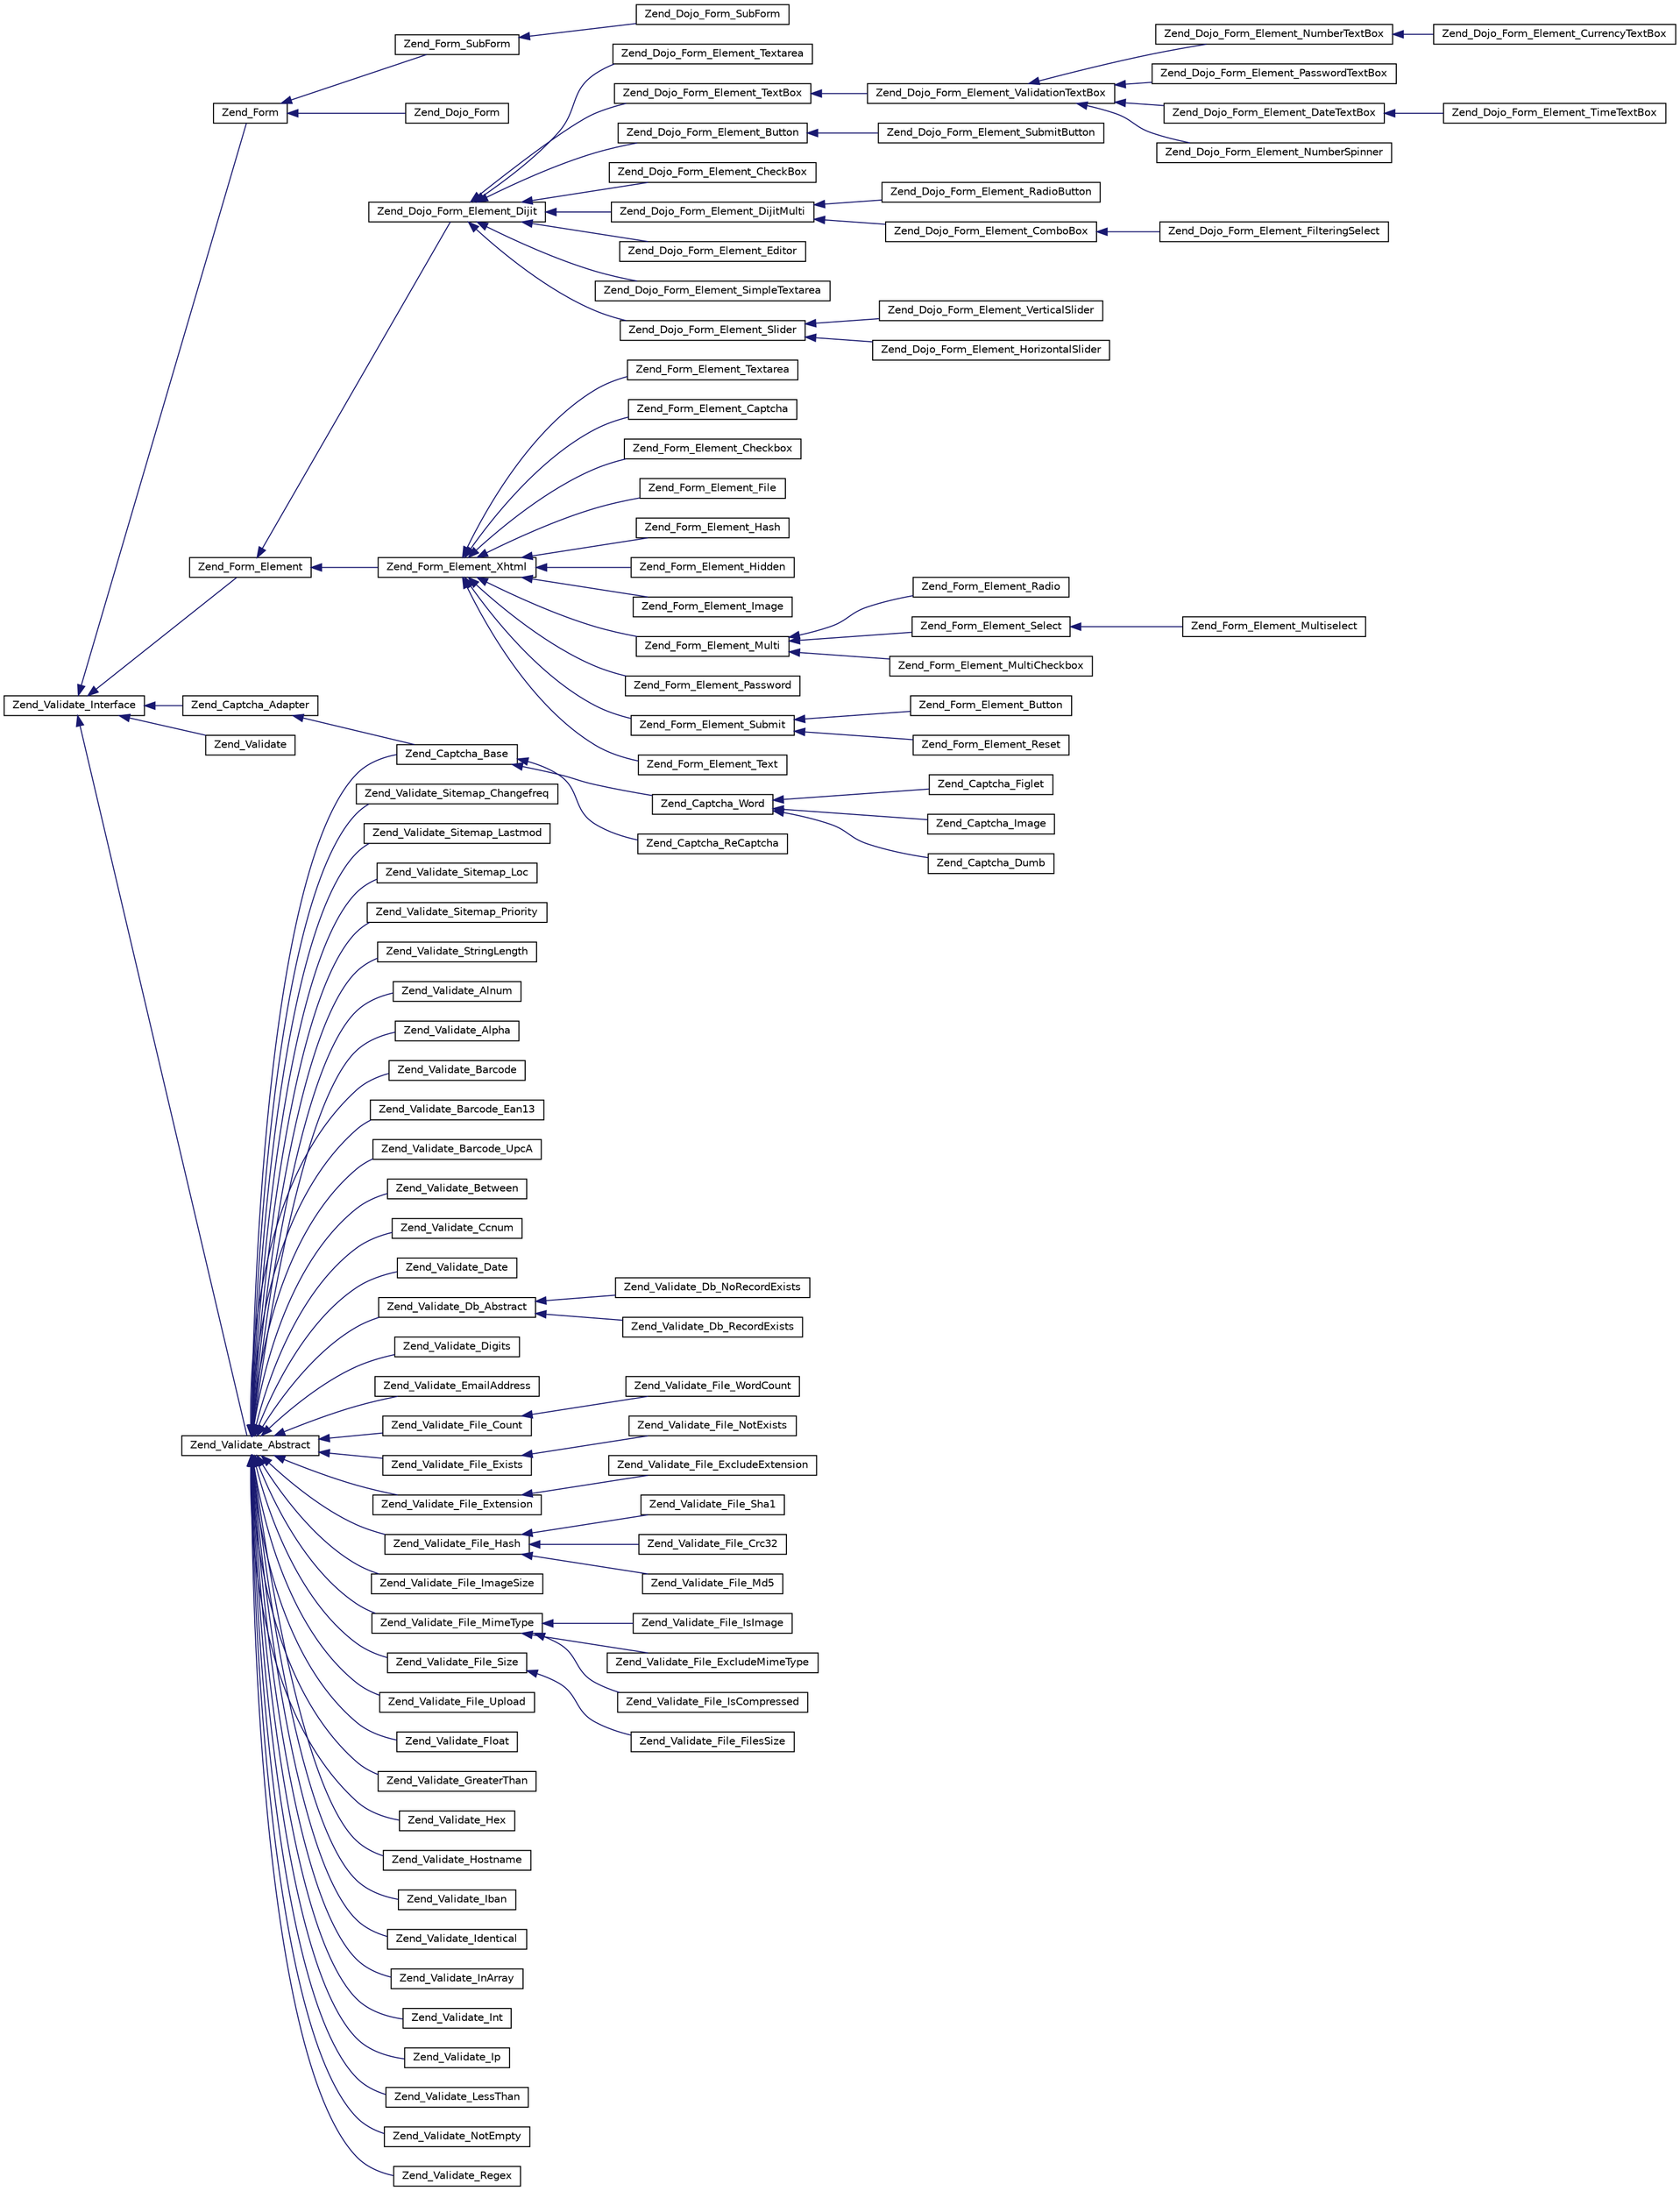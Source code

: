 digraph G
{
  edge [fontname="Helvetica",fontsize="10",labelfontname="Helvetica",labelfontsize="10"];
  node [fontname="Helvetica",fontsize="10",shape=record];
  rankdir="LR";
  Node1 [label="Zend_Validate_Interface",height=0.2,width=0.4,color="black", fillcolor="white", style="filled",URL="$interface_zend___validate___interface.html"];
  Node1 -> Node2 [dir="back",color="midnightblue",fontsize="10",style="solid",fontname="Helvetica"];
  Node2 [label="Zend_Captcha_Adapter",height=0.2,width=0.4,color="black", fillcolor="white", style="filled",URL="$interface_zend___captcha___adapter.html"];
  Node2 -> Node3 [dir="back",color="midnightblue",fontsize="10",style="solid",fontname="Helvetica"];
  Node3 [label="Zend_Captcha_Base",height=0.2,width=0.4,color="black", fillcolor="white", style="filled",URL="$class_zend___captcha___base.html"];
  Node3 -> Node4 [dir="back",color="midnightblue",fontsize="10",style="solid",fontname="Helvetica"];
  Node4 [label="Zend_Captcha_ReCaptcha",height=0.2,width=0.4,color="black", fillcolor="white", style="filled",URL="$class_zend___captcha___re_captcha.html"];
  Node3 -> Node5 [dir="back",color="midnightblue",fontsize="10",style="solid",fontname="Helvetica"];
  Node5 [label="Zend_Captcha_Word",height=0.2,width=0.4,color="black", fillcolor="white", style="filled",URL="$class_zend___captcha___word.html"];
  Node5 -> Node6 [dir="back",color="midnightblue",fontsize="10",style="solid",fontname="Helvetica"];
  Node6 [label="Zend_Captcha_Dumb",height=0.2,width=0.4,color="black", fillcolor="white", style="filled",URL="$class_zend___captcha___dumb.html"];
  Node5 -> Node7 [dir="back",color="midnightblue",fontsize="10",style="solid",fontname="Helvetica"];
  Node7 [label="Zend_Captcha_Figlet",height=0.2,width=0.4,color="black", fillcolor="white", style="filled",URL="$class_zend___captcha___figlet.html"];
  Node5 -> Node8 [dir="back",color="midnightblue",fontsize="10",style="solid",fontname="Helvetica"];
  Node8 [label="Zend_Captcha_Image",height=0.2,width=0.4,color="black", fillcolor="white", style="filled",URL="$class_zend___captcha___image.html"];
  Node1 -> Node9 [dir="back",color="midnightblue",fontsize="10",style="solid",fontname="Helvetica"];
  Node9 [label="Zend_Form",height=0.2,width=0.4,color="black", fillcolor="white", style="filled",URL="$class_zend___form.html"];
  Node9 -> Node10 [dir="back",color="midnightblue",fontsize="10",style="solid",fontname="Helvetica"];
  Node10 [label="Zend_Dojo_Form",height=0.2,width=0.4,color="black", fillcolor="white", style="filled",URL="$class_zend___dojo___form.html"];
  Node9 -> Node11 [dir="back",color="midnightblue",fontsize="10",style="solid",fontname="Helvetica"];
  Node11 [label="Zend_Form_SubForm",height=0.2,width=0.4,color="black", fillcolor="white", style="filled",URL="$class_zend___form___sub_form.html"];
  Node11 -> Node12 [dir="back",color="midnightblue",fontsize="10",style="solid",fontname="Helvetica"];
  Node12 [label="Zend_Dojo_Form_SubForm",height=0.2,width=0.4,color="black", fillcolor="white", style="filled",URL="$class_zend___dojo___form___sub_form.html"];
  Node1 -> Node13 [dir="back",color="midnightblue",fontsize="10",style="solid",fontname="Helvetica"];
  Node13 [label="Zend_Form_Element",height=0.2,width=0.4,color="black", fillcolor="white", style="filled",URL="$class_zend___form___element.html"];
  Node13 -> Node14 [dir="back",color="midnightblue",fontsize="10",style="solid",fontname="Helvetica"];
  Node14 [label="Zend_Dojo_Form_Element_Dijit",height=0.2,width=0.4,color="black", fillcolor="white", style="filled",URL="$class_zend___dojo___form___element___dijit.html"];
  Node14 -> Node15 [dir="back",color="midnightblue",fontsize="10",style="solid",fontname="Helvetica"];
  Node15 [label="Zend_Dojo_Form_Element_Button",height=0.2,width=0.4,color="black", fillcolor="white", style="filled",URL="$class_zend___dojo___form___element___button.html"];
  Node15 -> Node16 [dir="back",color="midnightblue",fontsize="10",style="solid",fontname="Helvetica"];
  Node16 [label="Zend_Dojo_Form_Element_SubmitButton",height=0.2,width=0.4,color="black", fillcolor="white", style="filled",URL="$class_zend___dojo___form___element___submit_button.html"];
  Node14 -> Node17 [dir="back",color="midnightblue",fontsize="10",style="solid",fontname="Helvetica"];
  Node17 [label="Zend_Dojo_Form_Element_CheckBox",height=0.2,width=0.4,color="black", fillcolor="white", style="filled",URL="$class_zend___dojo___form___element___check_box.html"];
  Node14 -> Node18 [dir="back",color="midnightblue",fontsize="10",style="solid",fontname="Helvetica"];
  Node18 [label="Zend_Dojo_Form_Element_DijitMulti",height=0.2,width=0.4,color="black", fillcolor="white", style="filled",URL="$class_zend___dojo___form___element___dijit_multi.html"];
  Node18 -> Node19 [dir="back",color="midnightblue",fontsize="10",style="solid",fontname="Helvetica"];
  Node19 [label="Zend_Dojo_Form_Element_ComboBox",height=0.2,width=0.4,color="black", fillcolor="white", style="filled",URL="$class_zend___dojo___form___element___combo_box.html"];
  Node19 -> Node20 [dir="back",color="midnightblue",fontsize="10",style="solid",fontname="Helvetica"];
  Node20 [label="Zend_Dojo_Form_Element_FilteringSelect",height=0.2,width=0.4,color="black", fillcolor="white", style="filled",URL="$class_zend___dojo___form___element___filtering_select.html"];
  Node18 -> Node21 [dir="back",color="midnightblue",fontsize="10",style="solid",fontname="Helvetica"];
  Node21 [label="Zend_Dojo_Form_Element_RadioButton",height=0.2,width=0.4,color="black", fillcolor="white", style="filled",URL="$class_zend___dojo___form___element___radio_button.html"];
  Node14 -> Node22 [dir="back",color="midnightblue",fontsize="10",style="solid",fontname="Helvetica"];
  Node22 [label="Zend_Dojo_Form_Element_Editor",height=0.2,width=0.4,color="black", fillcolor="white", style="filled",URL="$class_zend___dojo___form___element___editor.html"];
  Node14 -> Node23 [dir="back",color="midnightblue",fontsize="10",style="solid",fontname="Helvetica"];
  Node23 [label="Zend_Dojo_Form_Element_SimpleTextarea",height=0.2,width=0.4,color="black", fillcolor="white", style="filled",URL="$class_zend___dojo___form___element___simple_textarea.html"];
  Node14 -> Node24 [dir="back",color="midnightblue",fontsize="10",style="solid",fontname="Helvetica"];
  Node24 [label="Zend_Dojo_Form_Element_Slider",height=0.2,width=0.4,color="black", fillcolor="white", style="filled",URL="$class_zend___dojo___form___element___slider.html"];
  Node24 -> Node25 [dir="back",color="midnightblue",fontsize="10",style="solid",fontname="Helvetica"];
  Node25 [label="Zend_Dojo_Form_Element_HorizontalSlider",height=0.2,width=0.4,color="black", fillcolor="white", style="filled",URL="$class_zend___dojo___form___element___horizontal_slider.html"];
  Node24 -> Node26 [dir="back",color="midnightblue",fontsize="10",style="solid",fontname="Helvetica"];
  Node26 [label="Zend_Dojo_Form_Element_VerticalSlider",height=0.2,width=0.4,color="black", fillcolor="white", style="filled",URL="$class_zend___dojo___form___element___vertical_slider.html"];
  Node14 -> Node27 [dir="back",color="midnightblue",fontsize="10",style="solid",fontname="Helvetica"];
  Node27 [label="Zend_Dojo_Form_Element_Textarea",height=0.2,width=0.4,color="black", fillcolor="white", style="filled",URL="$class_zend___dojo___form___element___textarea.html"];
  Node14 -> Node28 [dir="back",color="midnightblue",fontsize="10",style="solid",fontname="Helvetica"];
  Node28 [label="Zend_Dojo_Form_Element_TextBox",height=0.2,width=0.4,color="black", fillcolor="white", style="filled",URL="$class_zend___dojo___form___element___text_box.html"];
  Node28 -> Node29 [dir="back",color="midnightblue",fontsize="10",style="solid",fontname="Helvetica"];
  Node29 [label="Zend_Dojo_Form_Element_ValidationTextBox",height=0.2,width=0.4,color="black", fillcolor="white", style="filled",URL="$class_zend___dojo___form___element___validation_text_box.html"];
  Node29 -> Node30 [dir="back",color="midnightblue",fontsize="10",style="solid",fontname="Helvetica"];
  Node30 [label="Zend_Dojo_Form_Element_DateTextBox",height=0.2,width=0.4,color="black", fillcolor="white", style="filled",URL="$class_zend___dojo___form___element___date_text_box.html"];
  Node30 -> Node31 [dir="back",color="midnightblue",fontsize="10",style="solid",fontname="Helvetica"];
  Node31 [label="Zend_Dojo_Form_Element_TimeTextBox",height=0.2,width=0.4,color="black", fillcolor="white", style="filled",URL="$class_zend___dojo___form___element___time_text_box.html"];
  Node29 -> Node32 [dir="back",color="midnightblue",fontsize="10",style="solid",fontname="Helvetica"];
  Node32 [label="Zend_Dojo_Form_Element_NumberSpinner",height=0.2,width=0.4,color="black", fillcolor="white", style="filled",URL="$class_zend___dojo___form___element___number_spinner.html"];
  Node29 -> Node33 [dir="back",color="midnightblue",fontsize="10",style="solid",fontname="Helvetica"];
  Node33 [label="Zend_Dojo_Form_Element_NumberTextBox",height=0.2,width=0.4,color="black", fillcolor="white", style="filled",URL="$class_zend___dojo___form___element___number_text_box.html"];
  Node33 -> Node34 [dir="back",color="midnightblue",fontsize="10",style="solid",fontname="Helvetica"];
  Node34 [label="Zend_Dojo_Form_Element_CurrencyTextBox",height=0.2,width=0.4,color="black", fillcolor="white", style="filled",URL="$class_zend___dojo___form___element___currency_text_box.html"];
  Node29 -> Node35 [dir="back",color="midnightblue",fontsize="10",style="solid",fontname="Helvetica"];
  Node35 [label="Zend_Dojo_Form_Element_PasswordTextBox",height=0.2,width=0.4,color="black", fillcolor="white", style="filled",URL="$class_zend___dojo___form___element___password_text_box.html"];
  Node13 -> Node36 [dir="back",color="midnightblue",fontsize="10",style="solid",fontname="Helvetica"];
  Node36 [label="Zend_Form_Element_Xhtml",height=0.2,width=0.4,color="black", fillcolor="white", style="filled",URL="$class_zend___form___element___xhtml.html"];
  Node36 -> Node37 [dir="back",color="midnightblue",fontsize="10",style="solid",fontname="Helvetica"];
  Node37 [label="Zend_Form_Element_Captcha",height=0.2,width=0.4,color="black", fillcolor="white", style="filled",URL="$class_zend___form___element___captcha.html"];
  Node36 -> Node38 [dir="back",color="midnightblue",fontsize="10",style="solid",fontname="Helvetica"];
  Node38 [label="Zend_Form_Element_Checkbox",height=0.2,width=0.4,color="black", fillcolor="white", style="filled",URL="$class_zend___form___element___checkbox.html"];
  Node36 -> Node39 [dir="back",color="midnightblue",fontsize="10",style="solid",fontname="Helvetica"];
  Node39 [label="Zend_Form_Element_File",height=0.2,width=0.4,color="black", fillcolor="white", style="filled",URL="$class_zend___form___element___file.html"];
  Node36 -> Node40 [dir="back",color="midnightblue",fontsize="10",style="solid",fontname="Helvetica"];
  Node40 [label="Zend_Form_Element_Hash",height=0.2,width=0.4,color="black", fillcolor="white", style="filled",URL="$class_zend___form___element___hash.html"];
  Node36 -> Node41 [dir="back",color="midnightblue",fontsize="10",style="solid",fontname="Helvetica"];
  Node41 [label="Zend_Form_Element_Hidden",height=0.2,width=0.4,color="black", fillcolor="white", style="filled",URL="$class_zend___form___element___hidden.html"];
  Node36 -> Node42 [dir="back",color="midnightblue",fontsize="10",style="solid",fontname="Helvetica"];
  Node42 [label="Zend_Form_Element_Image",height=0.2,width=0.4,color="black", fillcolor="white", style="filled",URL="$class_zend___form___element___image.html"];
  Node36 -> Node43 [dir="back",color="midnightblue",fontsize="10",style="solid",fontname="Helvetica"];
  Node43 [label="Zend_Form_Element_Multi",height=0.2,width=0.4,color="black", fillcolor="white", style="filled",URL="$class_zend___form___element___multi.html"];
  Node43 -> Node44 [dir="back",color="midnightblue",fontsize="10",style="solid",fontname="Helvetica"];
  Node44 [label="Zend_Form_Element_MultiCheckbox",height=0.2,width=0.4,color="black", fillcolor="white", style="filled",URL="$class_zend___form___element___multi_checkbox.html"];
  Node43 -> Node45 [dir="back",color="midnightblue",fontsize="10",style="solid",fontname="Helvetica"];
  Node45 [label="Zend_Form_Element_Radio",height=0.2,width=0.4,color="black", fillcolor="white", style="filled",URL="$class_zend___form___element___radio.html"];
  Node43 -> Node46 [dir="back",color="midnightblue",fontsize="10",style="solid",fontname="Helvetica"];
  Node46 [label="Zend_Form_Element_Select",height=0.2,width=0.4,color="black", fillcolor="white", style="filled",URL="$class_zend___form___element___select.html"];
  Node46 -> Node47 [dir="back",color="midnightblue",fontsize="10",style="solid",fontname="Helvetica"];
  Node47 [label="Zend_Form_Element_Multiselect",height=0.2,width=0.4,color="black", fillcolor="white", style="filled",URL="$class_zend___form___element___multiselect.html"];
  Node36 -> Node48 [dir="back",color="midnightblue",fontsize="10",style="solid",fontname="Helvetica"];
  Node48 [label="Zend_Form_Element_Password",height=0.2,width=0.4,color="black", fillcolor="white", style="filled",URL="$class_zend___form___element___password.html"];
  Node36 -> Node49 [dir="back",color="midnightblue",fontsize="10",style="solid",fontname="Helvetica"];
  Node49 [label="Zend_Form_Element_Submit",height=0.2,width=0.4,color="black", fillcolor="white", style="filled",URL="$class_zend___form___element___submit.html"];
  Node49 -> Node50 [dir="back",color="midnightblue",fontsize="10",style="solid",fontname="Helvetica"];
  Node50 [label="Zend_Form_Element_Button",height=0.2,width=0.4,color="black", fillcolor="white", style="filled",URL="$class_zend___form___element___button.html"];
  Node49 -> Node51 [dir="back",color="midnightblue",fontsize="10",style="solid",fontname="Helvetica"];
  Node51 [label="Zend_Form_Element_Reset",height=0.2,width=0.4,color="black", fillcolor="white", style="filled",URL="$class_zend___form___element___reset.html"];
  Node36 -> Node52 [dir="back",color="midnightblue",fontsize="10",style="solid",fontname="Helvetica"];
  Node52 [label="Zend_Form_Element_Text",height=0.2,width=0.4,color="black", fillcolor="white", style="filled",URL="$class_zend___form___element___text.html"];
  Node36 -> Node53 [dir="back",color="midnightblue",fontsize="10",style="solid",fontname="Helvetica"];
  Node53 [label="Zend_Form_Element_Textarea",height=0.2,width=0.4,color="black", fillcolor="white", style="filled",URL="$class_zend___form___element___textarea.html"];
  Node1 -> Node54 [dir="back",color="midnightblue",fontsize="10",style="solid",fontname="Helvetica"];
  Node54 [label="Zend_Validate",height=0.2,width=0.4,color="black", fillcolor="white", style="filled",URL="$class_zend___validate.html"];
  Node1 -> Node55 [dir="back",color="midnightblue",fontsize="10",style="solid",fontname="Helvetica"];
  Node55 [label="Zend_Validate_Abstract",height=0.2,width=0.4,color="black", fillcolor="white", style="filled",URL="$class_zend___validate___abstract.html"];
  Node55 -> Node3 [dir="back",color="midnightblue",fontsize="10",style="solid",fontname="Helvetica"];
  Node55 -> Node56 [dir="back",color="midnightblue",fontsize="10",style="solid",fontname="Helvetica"];
  Node56 [label="Zend_Validate_Alnum",height=0.2,width=0.4,color="black", fillcolor="white", style="filled",URL="$class_zend___validate___alnum.html"];
  Node55 -> Node57 [dir="back",color="midnightblue",fontsize="10",style="solid",fontname="Helvetica"];
  Node57 [label="Zend_Validate_Alpha",height=0.2,width=0.4,color="black", fillcolor="white", style="filled",URL="$class_zend___validate___alpha.html"];
  Node55 -> Node58 [dir="back",color="midnightblue",fontsize="10",style="solid",fontname="Helvetica"];
  Node58 [label="Zend_Validate_Barcode",height=0.2,width=0.4,color="black", fillcolor="white", style="filled",URL="$class_zend___validate___barcode.html"];
  Node55 -> Node59 [dir="back",color="midnightblue",fontsize="10",style="solid",fontname="Helvetica"];
  Node59 [label="Zend_Validate_Barcode_Ean13",height=0.2,width=0.4,color="black", fillcolor="white", style="filled",URL="$class_zend___validate___barcode___ean13.html"];
  Node55 -> Node60 [dir="back",color="midnightblue",fontsize="10",style="solid",fontname="Helvetica"];
  Node60 [label="Zend_Validate_Barcode_UpcA",height=0.2,width=0.4,color="black", fillcolor="white", style="filled",URL="$class_zend___validate___barcode___upc_a.html"];
  Node55 -> Node61 [dir="back",color="midnightblue",fontsize="10",style="solid",fontname="Helvetica"];
  Node61 [label="Zend_Validate_Between",height=0.2,width=0.4,color="black", fillcolor="white", style="filled",URL="$class_zend___validate___between.html"];
  Node55 -> Node62 [dir="back",color="midnightblue",fontsize="10",style="solid",fontname="Helvetica"];
  Node62 [label="Zend_Validate_Ccnum",height=0.2,width=0.4,color="black", fillcolor="white", style="filled",URL="$class_zend___validate___ccnum.html"];
  Node55 -> Node63 [dir="back",color="midnightblue",fontsize="10",style="solid",fontname="Helvetica"];
  Node63 [label="Zend_Validate_Date",height=0.2,width=0.4,color="black", fillcolor="white", style="filled",URL="$class_zend___validate___date.html"];
  Node55 -> Node64 [dir="back",color="midnightblue",fontsize="10",style="solid",fontname="Helvetica"];
  Node64 [label="Zend_Validate_Db_Abstract",height=0.2,width=0.4,color="black", fillcolor="white", style="filled",URL="$class_zend___validate___db___abstract.html"];
  Node64 -> Node65 [dir="back",color="midnightblue",fontsize="10",style="solid",fontname="Helvetica"];
  Node65 [label="Zend_Validate_Db_NoRecordExists",height=0.2,width=0.4,color="black", fillcolor="white", style="filled",URL="$class_zend___validate___db___no_record_exists.html"];
  Node64 -> Node66 [dir="back",color="midnightblue",fontsize="10",style="solid",fontname="Helvetica"];
  Node66 [label="Zend_Validate_Db_RecordExists",height=0.2,width=0.4,color="black", fillcolor="white", style="filled",URL="$class_zend___validate___db___record_exists.html"];
  Node55 -> Node67 [dir="back",color="midnightblue",fontsize="10",style="solid",fontname="Helvetica"];
  Node67 [label="Zend_Validate_Digits",height=0.2,width=0.4,color="black", fillcolor="white", style="filled",URL="$class_zend___validate___digits.html"];
  Node55 -> Node68 [dir="back",color="midnightblue",fontsize="10",style="solid",fontname="Helvetica"];
  Node68 [label="Zend_Validate_EmailAddress",height=0.2,width=0.4,color="black", fillcolor="white", style="filled",URL="$class_zend___validate___email_address.html"];
  Node55 -> Node69 [dir="back",color="midnightblue",fontsize="10",style="solid",fontname="Helvetica"];
  Node69 [label="Zend_Validate_File_Count",height=0.2,width=0.4,color="black", fillcolor="white", style="filled",URL="$class_zend___validate___file___count.html"];
  Node69 -> Node70 [dir="back",color="midnightblue",fontsize="10",style="solid",fontname="Helvetica"];
  Node70 [label="Zend_Validate_File_WordCount",height=0.2,width=0.4,color="black", fillcolor="white", style="filled",URL="$class_zend___validate___file___word_count.html"];
  Node55 -> Node71 [dir="back",color="midnightblue",fontsize="10",style="solid",fontname="Helvetica"];
  Node71 [label="Zend_Validate_File_Exists",height=0.2,width=0.4,color="black", fillcolor="white", style="filled",URL="$class_zend___validate___file___exists.html"];
  Node71 -> Node72 [dir="back",color="midnightblue",fontsize="10",style="solid",fontname="Helvetica"];
  Node72 [label="Zend_Validate_File_NotExists",height=0.2,width=0.4,color="black", fillcolor="white", style="filled",URL="$class_zend___validate___file___not_exists.html"];
  Node55 -> Node73 [dir="back",color="midnightblue",fontsize="10",style="solid",fontname="Helvetica"];
  Node73 [label="Zend_Validate_File_Extension",height=0.2,width=0.4,color="black", fillcolor="white", style="filled",URL="$class_zend___validate___file___extension.html"];
  Node73 -> Node74 [dir="back",color="midnightblue",fontsize="10",style="solid",fontname="Helvetica"];
  Node74 [label="Zend_Validate_File_ExcludeExtension",height=0.2,width=0.4,color="black", fillcolor="white", style="filled",URL="$class_zend___validate___file___exclude_extension.html"];
  Node55 -> Node75 [dir="back",color="midnightblue",fontsize="10",style="solid",fontname="Helvetica"];
  Node75 [label="Zend_Validate_File_Hash",height=0.2,width=0.4,color="black", fillcolor="white", style="filled",URL="$class_zend___validate___file___hash.html"];
  Node75 -> Node76 [dir="back",color="midnightblue",fontsize="10",style="solid",fontname="Helvetica"];
  Node76 [label="Zend_Validate_File_Crc32",height=0.2,width=0.4,color="black", fillcolor="white", style="filled",URL="$class_zend___validate___file___crc32.html"];
  Node75 -> Node77 [dir="back",color="midnightblue",fontsize="10",style="solid",fontname="Helvetica"];
  Node77 [label="Zend_Validate_File_Md5",height=0.2,width=0.4,color="black", fillcolor="white", style="filled",URL="$class_zend___validate___file___md5.html"];
  Node75 -> Node78 [dir="back",color="midnightblue",fontsize="10",style="solid",fontname="Helvetica"];
  Node78 [label="Zend_Validate_File_Sha1",height=0.2,width=0.4,color="black", fillcolor="white", style="filled",URL="$class_zend___validate___file___sha1.html"];
  Node55 -> Node79 [dir="back",color="midnightblue",fontsize="10",style="solid",fontname="Helvetica"];
  Node79 [label="Zend_Validate_File_ImageSize",height=0.2,width=0.4,color="black", fillcolor="white", style="filled",URL="$class_zend___validate___file___image_size.html"];
  Node55 -> Node80 [dir="back",color="midnightblue",fontsize="10",style="solid",fontname="Helvetica"];
  Node80 [label="Zend_Validate_File_MimeType",height=0.2,width=0.4,color="black", fillcolor="white", style="filled",URL="$class_zend___validate___file___mime_type.html"];
  Node80 -> Node81 [dir="back",color="midnightblue",fontsize="10",style="solid",fontname="Helvetica"];
  Node81 [label="Zend_Validate_File_ExcludeMimeType",height=0.2,width=0.4,color="black", fillcolor="white", style="filled",URL="$class_zend___validate___file___exclude_mime_type.html"];
  Node80 -> Node82 [dir="back",color="midnightblue",fontsize="10",style="solid",fontname="Helvetica"];
  Node82 [label="Zend_Validate_File_IsCompressed",height=0.2,width=0.4,color="black", fillcolor="white", style="filled",URL="$class_zend___validate___file___is_compressed.html"];
  Node80 -> Node83 [dir="back",color="midnightblue",fontsize="10",style="solid",fontname="Helvetica"];
  Node83 [label="Zend_Validate_File_IsImage",height=0.2,width=0.4,color="black", fillcolor="white", style="filled",URL="$class_zend___validate___file___is_image.html"];
  Node55 -> Node84 [dir="back",color="midnightblue",fontsize="10",style="solid",fontname="Helvetica"];
  Node84 [label="Zend_Validate_File_Size",height=0.2,width=0.4,color="black", fillcolor="white", style="filled",URL="$class_zend___validate___file___size.html"];
  Node84 -> Node85 [dir="back",color="midnightblue",fontsize="10",style="solid",fontname="Helvetica"];
  Node85 [label="Zend_Validate_File_FilesSize",height=0.2,width=0.4,color="black", fillcolor="white", style="filled",URL="$class_zend___validate___file___files_size.html"];
  Node55 -> Node86 [dir="back",color="midnightblue",fontsize="10",style="solid",fontname="Helvetica"];
  Node86 [label="Zend_Validate_File_Upload",height=0.2,width=0.4,color="black", fillcolor="white", style="filled",URL="$class_zend___validate___file___upload.html"];
  Node55 -> Node87 [dir="back",color="midnightblue",fontsize="10",style="solid",fontname="Helvetica"];
  Node87 [label="Zend_Validate_Float",height=0.2,width=0.4,color="black", fillcolor="white", style="filled",URL="$class_zend___validate___float.html"];
  Node55 -> Node88 [dir="back",color="midnightblue",fontsize="10",style="solid",fontname="Helvetica"];
  Node88 [label="Zend_Validate_GreaterThan",height=0.2,width=0.4,color="black", fillcolor="white", style="filled",URL="$class_zend___validate___greater_than.html"];
  Node55 -> Node89 [dir="back",color="midnightblue",fontsize="10",style="solid",fontname="Helvetica"];
  Node89 [label="Zend_Validate_Hex",height=0.2,width=0.4,color="black", fillcolor="white", style="filled",URL="$class_zend___validate___hex.html"];
  Node55 -> Node90 [dir="back",color="midnightblue",fontsize="10",style="solid",fontname="Helvetica"];
  Node90 [label="Zend_Validate_Hostname",height=0.2,width=0.4,color="black", fillcolor="white", style="filled",URL="$class_zend___validate___hostname.html"];
  Node55 -> Node91 [dir="back",color="midnightblue",fontsize="10",style="solid",fontname="Helvetica"];
  Node91 [label="Zend_Validate_Iban",height=0.2,width=0.4,color="black", fillcolor="white", style="filled",URL="$class_zend___validate___iban.html"];
  Node55 -> Node92 [dir="back",color="midnightblue",fontsize="10",style="solid",fontname="Helvetica"];
  Node92 [label="Zend_Validate_Identical",height=0.2,width=0.4,color="black", fillcolor="white", style="filled",URL="$class_zend___validate___identical.html"];
  Node55 -> Node93 [dir="back",color="midnightblue",fontsize="10",style="solid",fontname="Helvetica"];
  Node93 [label="Zend_Validate_InArray",height=0.2,width=0.4,color="black", fillcolor="white", style="filled",URL="$class_zend___validate___in_array.html"];
  Node55 -> Node94 [dir="back",color="midnightblue",fontsize="10",style="solid",fontname="Helvetica"];
  Node94 [label="Zend_Validate_Int",height=0.2,width=0.4,color="black", fillcolor="white", style="filled",URL="$class_zend___validate___int.html"];
  Node55 -> Node95 [dir="back",color="midnightblue",fontsize="10",style="solid",fontname="Helvetica"];
  Node95 [label="Zend_Validate_Ip",height=0.2,width=0.4,color="black", fillcolor="white", style="filled",URL="$class_zend___validate___ip.html"];
  Node55 -> Node96 [dir="back",color="midnightblue",fontsize="10",style="solid",fontname="Helvetica"];
  Node96 [label="Zend_Validate_LessThan",height=0.2,width=0.4,color="black", fillcolor="white", style="filled",URL="$class_zend___validate___less_than.html"];
  Node55 -> Node97 [dir="back",color="midnightblue",fontsize="10",style="solid",fontname="Helvetica"];
  Node97 [label="Zend_Validate_NotEmpty",height=0.2,width=0.4,color="black", fillcolor="white", style="filled",URL="$class_zend___validate___not_empty.html"];
  Node55 -> Node98 [dir="back",color="midnightblue",fontsize="10",style="solid",fontname="Helvetica"];
  Node98 [label="Zend_Validate_Regex",height=0.2,width=0.4,color="black", fillcolor="white", style="filled",URL="$class_zend___validate___regex.html"];
  Node55 -> Node99 [dir="back",color="midnightblue",fontsize="10",style="solid",fontname="Helvetica"];
  Node99 [label="Zend_Validate_Sitemap_Changefreq",height=0.2,width=0.4,color="black", fillcolor="white", style="filled",URL="$class_zend___validate___sitemap___changefreq.html"];
  Node55 -> Node100 [dir="back",color="midnightblue",fontsize="10",style="solid",fontname="Helvetica"];
  Node100 [label="Zend_Validate_Sitemap_Lastmod",height=0.2,width=0.4,color="black", fillcolor="white", style="filled",URL="$class_zend___validate___sitemap___lastmod.html"];
  Node55 -> Node101 [dir="back",color="midnightblue",fontsize="10",style="solid",fontname="Helvetica"];
  Node101 [label="Zend_Validate_Sitemap_Loc",height=0.2,width=0.4,color="black", fillcolor="white", style="filled",URL="$class_zend___validate___sitemap___loc.html"];
  Node55 -> Node102 [dir="back",color="midnightblue",fontsize="10",style="solid",fontname="Helvetica"];
  Node102 [label="Zend_Validate_Sitemap_Priority",height=0.2,width=0.4,color="black", fillcolor="white", style="filled",URL="$class_zend___validate___sitemap___priority.html"];
  Node55 -> Node103 [dir="back",color="midnightblue",fontsize="10",style="solid",fontname="Helvetica"];
  Node103 [label="Zend_Validate_StringLength",height=0.2,width=0.4,color="black", fillcolor="white", style="filled",URL="$class_zend___validate___string_length.html"];
}
